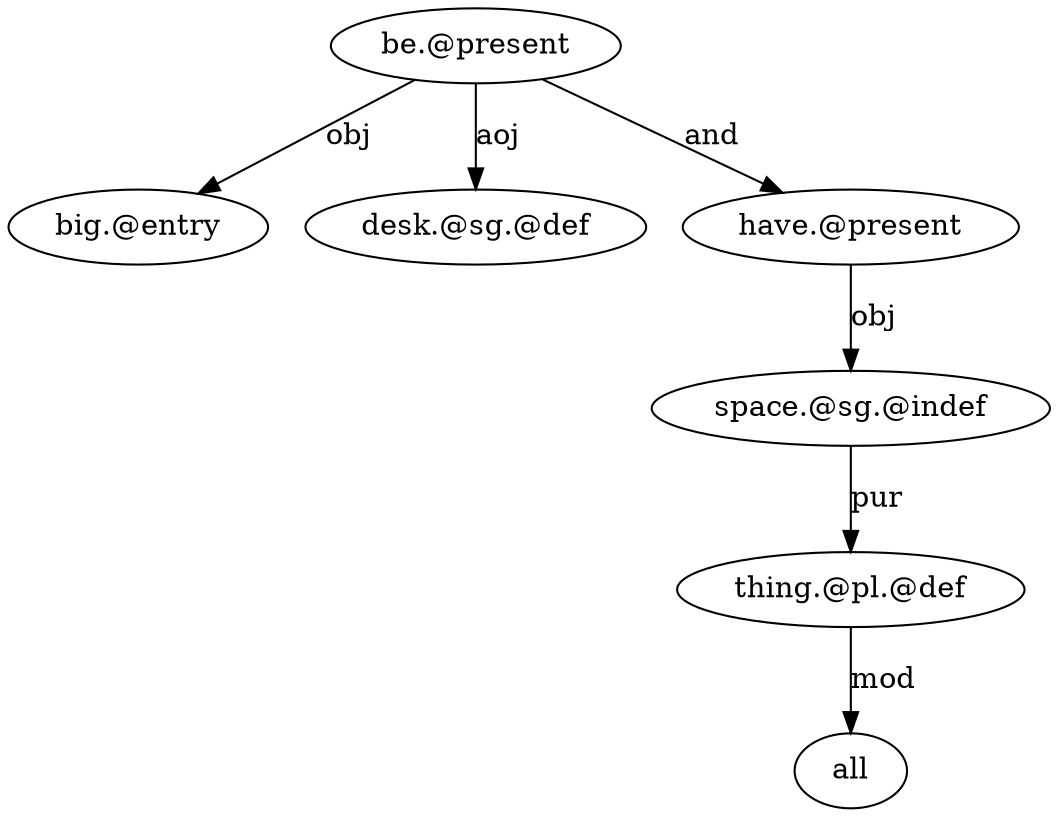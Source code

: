digraph unl_10 {
	e [label="be.@present"]
	b [label="big.@entry"]
	d [label="desk.@sg.@def"]
	g [label="have.@present"]
	i [label="space.@sg.@indef"]
	k [label="thing.@pl.@def"]
	l [label=all]
	e -> b [label=obj]
	e -> d [label=aoj]
	e -> g [label=and]
	g -> i [label=obj]
	i -> k [label=pur]
	k -> l [label=mod]
}
